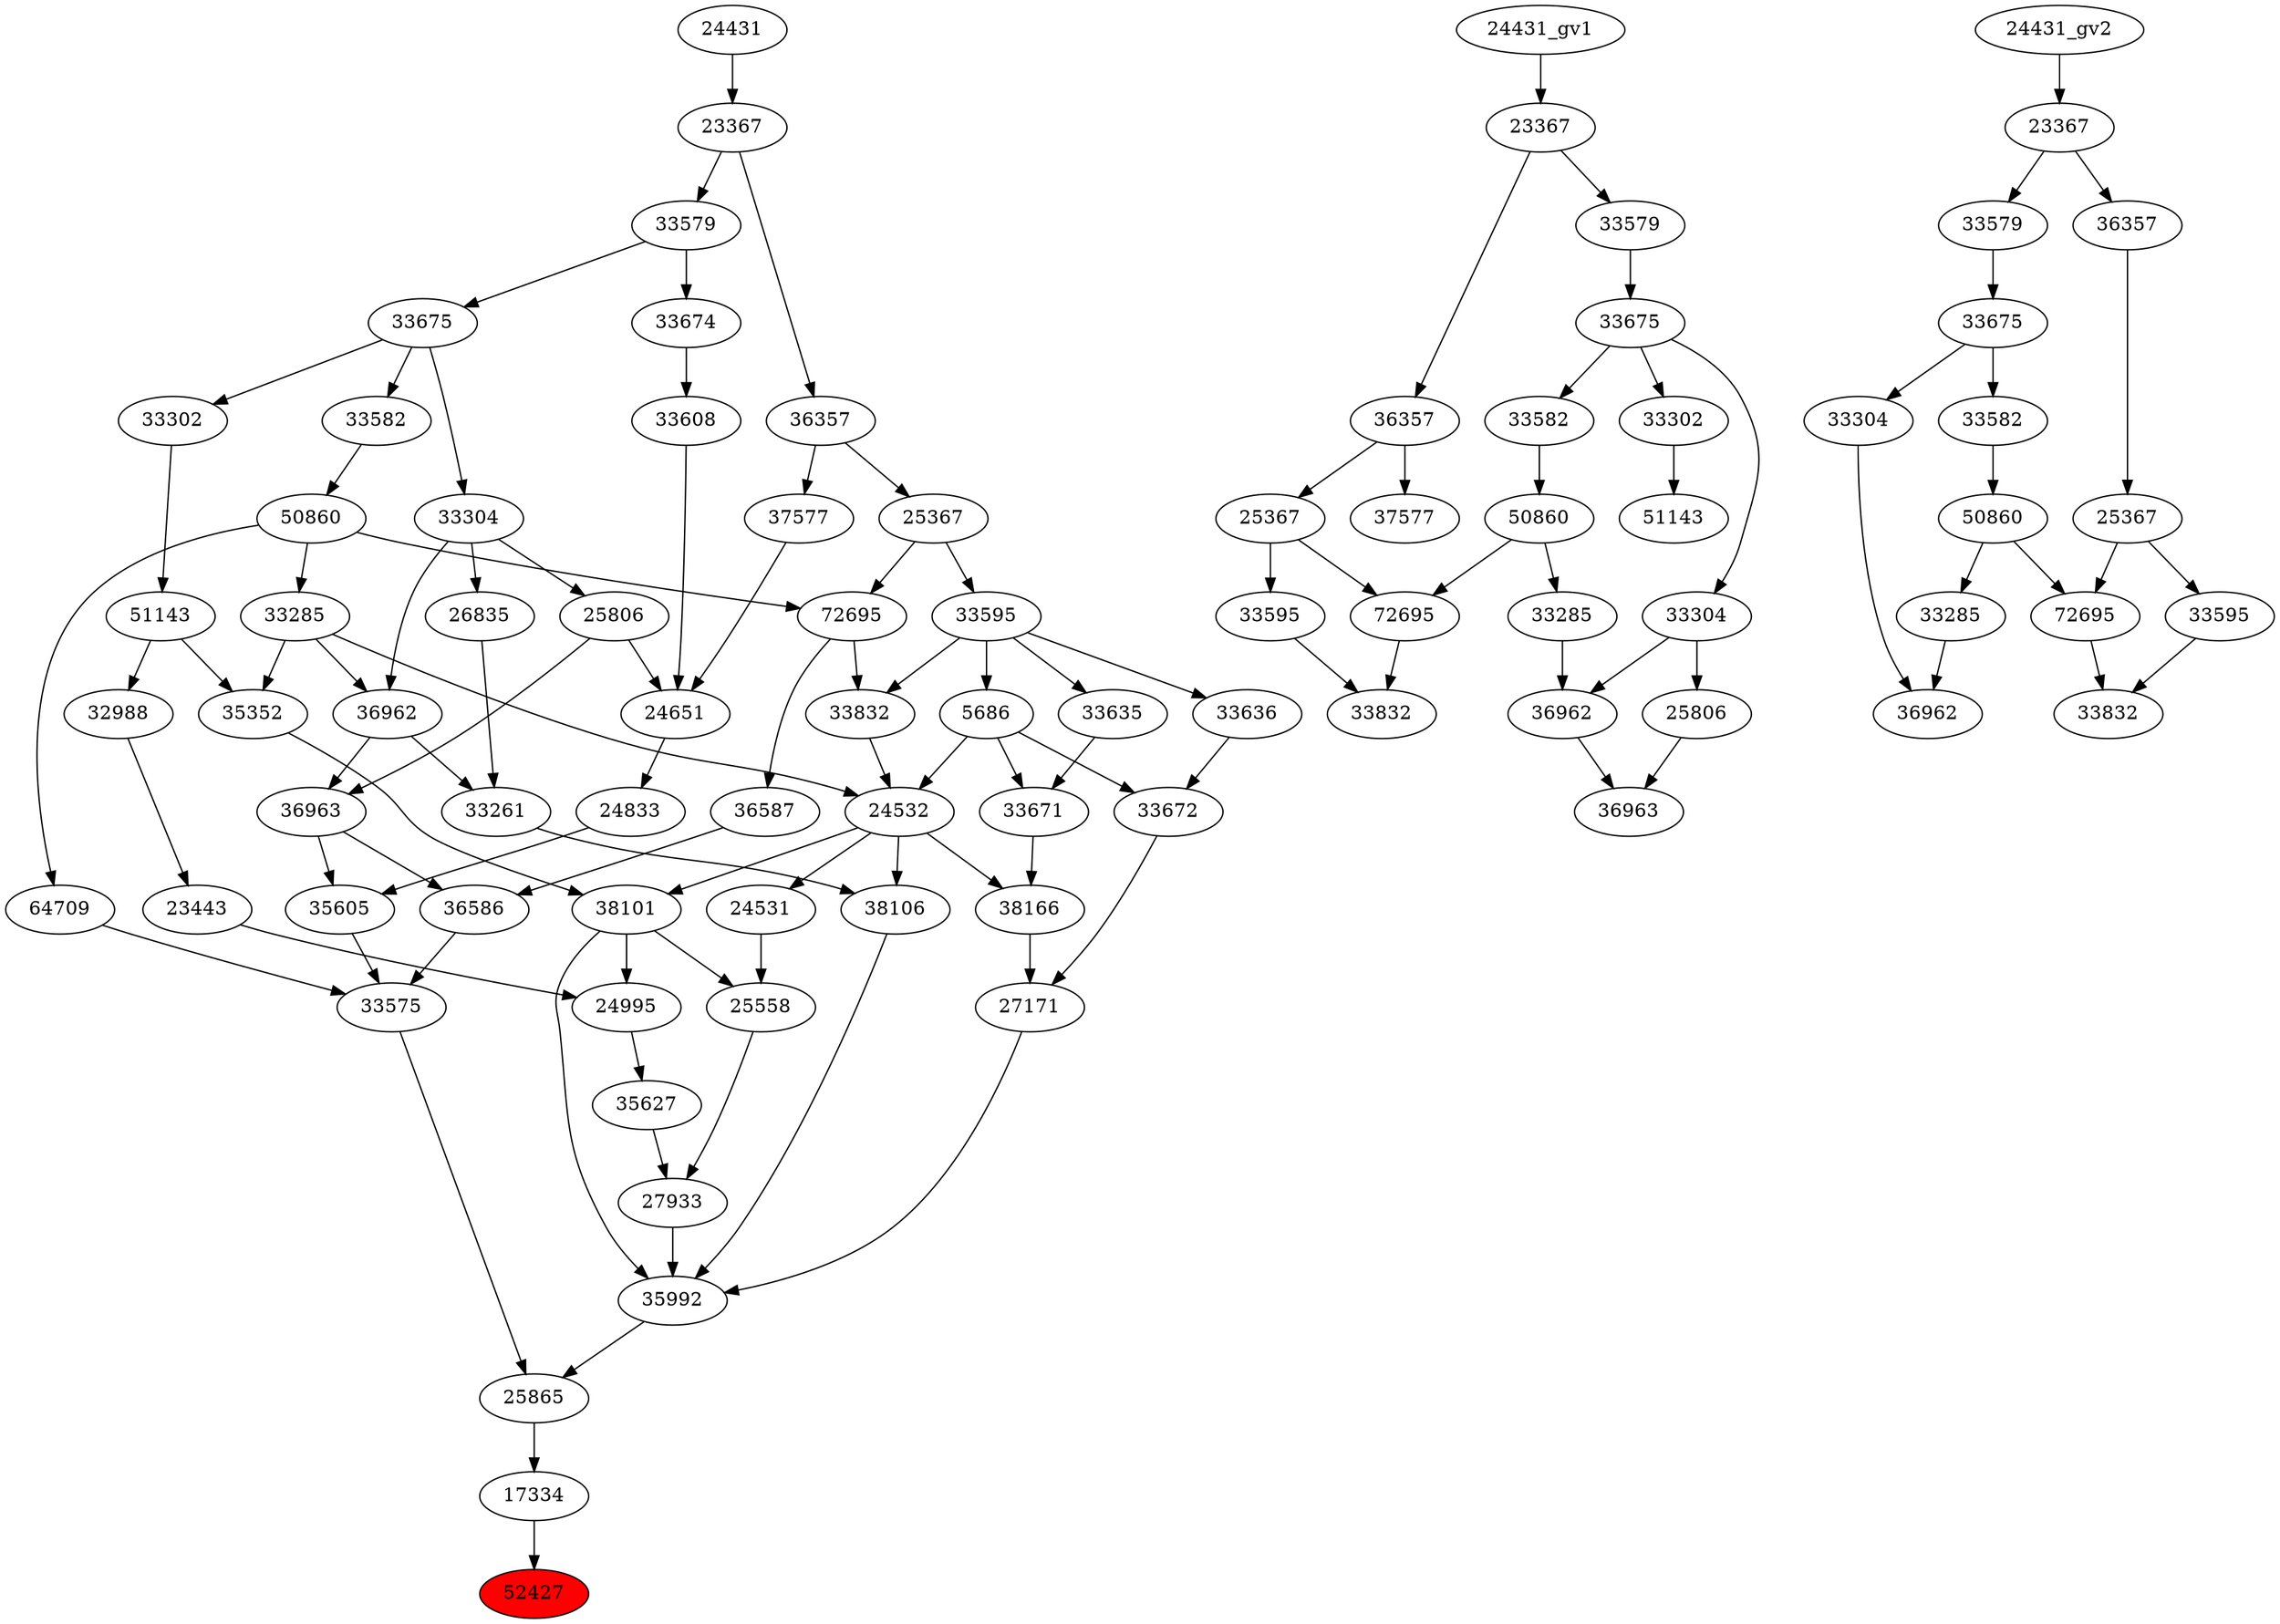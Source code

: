 strict digraph root {
	node [label="\N"];
	{
		node [fillcolor="",
			label="\N",
			style=""
		];
		52427		 [fillcolor=red,
			label=52427,
			style=filled];
		17334		 [label=17334];
		17334 -> 52427;
		25865		 [label=25865];
		25865 -> 17334;
		35992		 [label=35992];
		35992 -> 25865;
		33575		 [label=33575];
		33575 -> 25865;
		27933		 [label=27933];
		27933 -> 35992;
		27171		 [label=27171];
		27171 -> 35992;
		38101		 [label=38101];
		38101 -> 35992;
		25558		 [label=25558];
		38101 -> 25558;
		24995		 [label=24995];
		38101 -> 24995;
		38106		 [label=38106];
		38106 -> 35992;
		36586		 [label=36586];
		36586 -> 33575;
		35605		 [label=35605];
		35605 -> 33575;
		64709		 [label=64709];
		64709 -> 33575;
		35627		 [label=35627];
		35627 -> 27933;
		25558 -> 27933;
		33672		 [label=33672];
		33672 -> 27171;
		38166		 [label=38166];
		38166 -> 27171;
		24532		 [label=24532];
		24532 -> 38101;
		24532 -> 38106;
		24532 -> 38166;
		24531		 [label=24531];
		24532 -> 24531;
		35352		 [label=35352];
		35352 -> 38101;
		33261		 [label=33261];
		33261 -> 38106;
		36587		 [label=36587];
		36587 -> 36586;
		36963		 [label=36963];
		36963 -> 36586;
		36963 -> 35605;
		24833		 [label=24833];
		24833 -> 35605;
		50860		 [label=50860];
		50860 -> 64709;
		33285		 [label=33285];
		50860 -> 33285;
		72695		 [label=72695];
		50860 -> 72695;
		24995 -> 35627;
		24531 -> 25558;
		33636		 [label=33636];
		33636 -> 33672;
		5686		 [label=5686];
		5686 -> 33672;
		5686 -> 24532;
		33671		 [label=33671];
		5686 -> 33671;
		33671 -> 38166;
		33285 -> 24532;
		33285 -> 35352;
		36962		 [label=36962];
		33285 -> 36962;
		33832		 [label=33832];
		33832 -> 24532;
		51143		 [label=51143];
		51143 -> 35352;
		32988		 [label=32988];
		51143 -> 32988;
		36962 -> 33261;
		36962 -> 36963;
		26835		 [label=26835];
		26835 -> 33261;
		72695 -> 36587;
		72695 -> 33832;
		25806		 [label=25806];
		25806 -> 36963;
		24651		 [label=24651];
		25806 -> 24651;
		24651 -> 24833;
		33582		 [label=33582];
		33582 -> 50860;
		23443		 [label=23443];
		23443 -> 24995;
		33595		 [label=33595];
		33595 -> 33636;
		33595 -> 5686;
		33595 -> 33832;
		33635		 [label=33635];
		33595 -> 33635;
		33635 -> 33671;
		33302		 [label=33302];
		33302 -> 51143;
		33304		 [label=33304];
		33304 -> 36962;
		33304 -> 26835;
		33304 -> 25806;
		25367		 [label=25367];
		25367 -> 72695;
		25367 -> 33595;
		33608		 [label=33608];
		33608 -> 24651;
		37577		 [label=37577];
		37577 -> 24651;
		33675		 [label=33675];
		33675 -> 33582;
		33675 -> 33302;
		33675 -> 33304;
		32988 -> 23443;
		36357		 [label=36357];
		36357 -> 25367;
		36357 -> 37577;
		33674		 [label=33674];
		33674 -> 33608;
		33579		 [label=33579];
		33579 -> 33675;
		33579 -> 33674;
		23367		 [label=23367];
		23367 -> 36357;
		23367 -> 33579;
		24431		 [label=24431];
		24431 -> 23367;
	}
	{
		node [label="\N"];
		"36963_gv1"		 [label=36963];
		"36962_gv1"		 [label=36962];
		"36962_gv1" -> "36963_gv1";
		"25806_gv1"		 [label=25806];
		"25806_gv1" -> "36963_gv1";
		"50860_gv1"		 [label=50860];
		"33285_gv1"		 [label=33285];
		"50860_gv1" -> "33285_gv1";
		"72695_gv1"		 [label=72695];
		"50860_gv1" -> "72695_gv1";
		"33582_gv1"		 [label=33582];
		"33582_gv1" -> "50860_gv1";
		"33285_gv1" -> "36962_gv1";
		"33832_gv1"		 [label=33832];
		"72695_gv1" -> "33832_gv1";
		"33595_gv1"		 [label=33595];
		"33595_gv1" -> "33832_gv1";
		"51143_gv1"		 [label=51143];
		"33302_gv1"		 [label=33302];
		"33302_gv1" -> "51143_gv1";
		"33304_gv1"		 [label=33304];
		"33304_gv1" -> "36962_gv1";
		"33304_gv1" -> "25806_gv1";
		"25367_gv1"		 [label=25367];
		"25367_gv1" -> "72695_gv1";
		"25367_gv1" -> "33595_gv1";
		"33675_gv1"		 [label=33675];
		"33675_gv1" -> "33582_gv1";
		"33675_gv1" -> "33302_gv1";
		"33675_gv1" -> "33304_gv1";
		"36357_gv1"		 [label=36357];
		"36357_gv1" -> "25367_gv1";
		"37577_gv1"		 [label=37577];
		"36357_gv1" -> "37577_gv1";
		"33579_gv1"		 [label=33579];
		"33579_gv1" -> "33675_gv1";
		"23367_gv1"		 [label=23367];
		"23367_gv1" -> "36357_gv1";
		"23367_gv1" -> "33579_gv1";
		"24431_gv1" -> "23367_gv1";
	}
	{
		node [label="\N"];
		"36962_gv2"		 [label=36962];
		"33285_gv2"		 [label=33285];
		"33285_gv2" -> "36962_gv2";
		"33304_gv2"		 [label=33304];
		"33304_gv2" -> "36962_gv2";
		"50860_gv2"		 [label=50860];
		"50860_gv2" -> "33285_gv2";
		"72695_gv2"		 [label=72695];
		"50860_gv2" -> "72695_gv2";
		"33832_gv2"		 [label=33832];
		"72695_gv2" -> "33832_gv2";
		"33595_gv2"		 [label=33595];
		"33595_gv2" -> "33832_gv2";
		"33675_gv2"		 [label=33675];
		"33675_gv2" -> "33304_gv2";
		"33582_gv2"		 [label=33582];
		"33675_gv2" -> "33582_gv2";
		"33582_gv2" -> "50860_gv2";
		"25367_gv2"		 [label=25367];
		"25367_gv2" -> "72695_gv2";
		"25367_gv2" -> "33595_gv2";
		"33579_gv2"		 [label=33579];
		"33579_gv2" -> "33675_gv2";
		"36357_gv2"		 [label=36357];
		"36357_gv2" -> "25367_gv2";
		"23367_gv2"		 [label=23367];
		"23367_gv2" -> "33579_gv2";
		"23367_gv2" -> "36357_gv2";
		"24431_gv2" -> "23367_gv2";
	}
}
